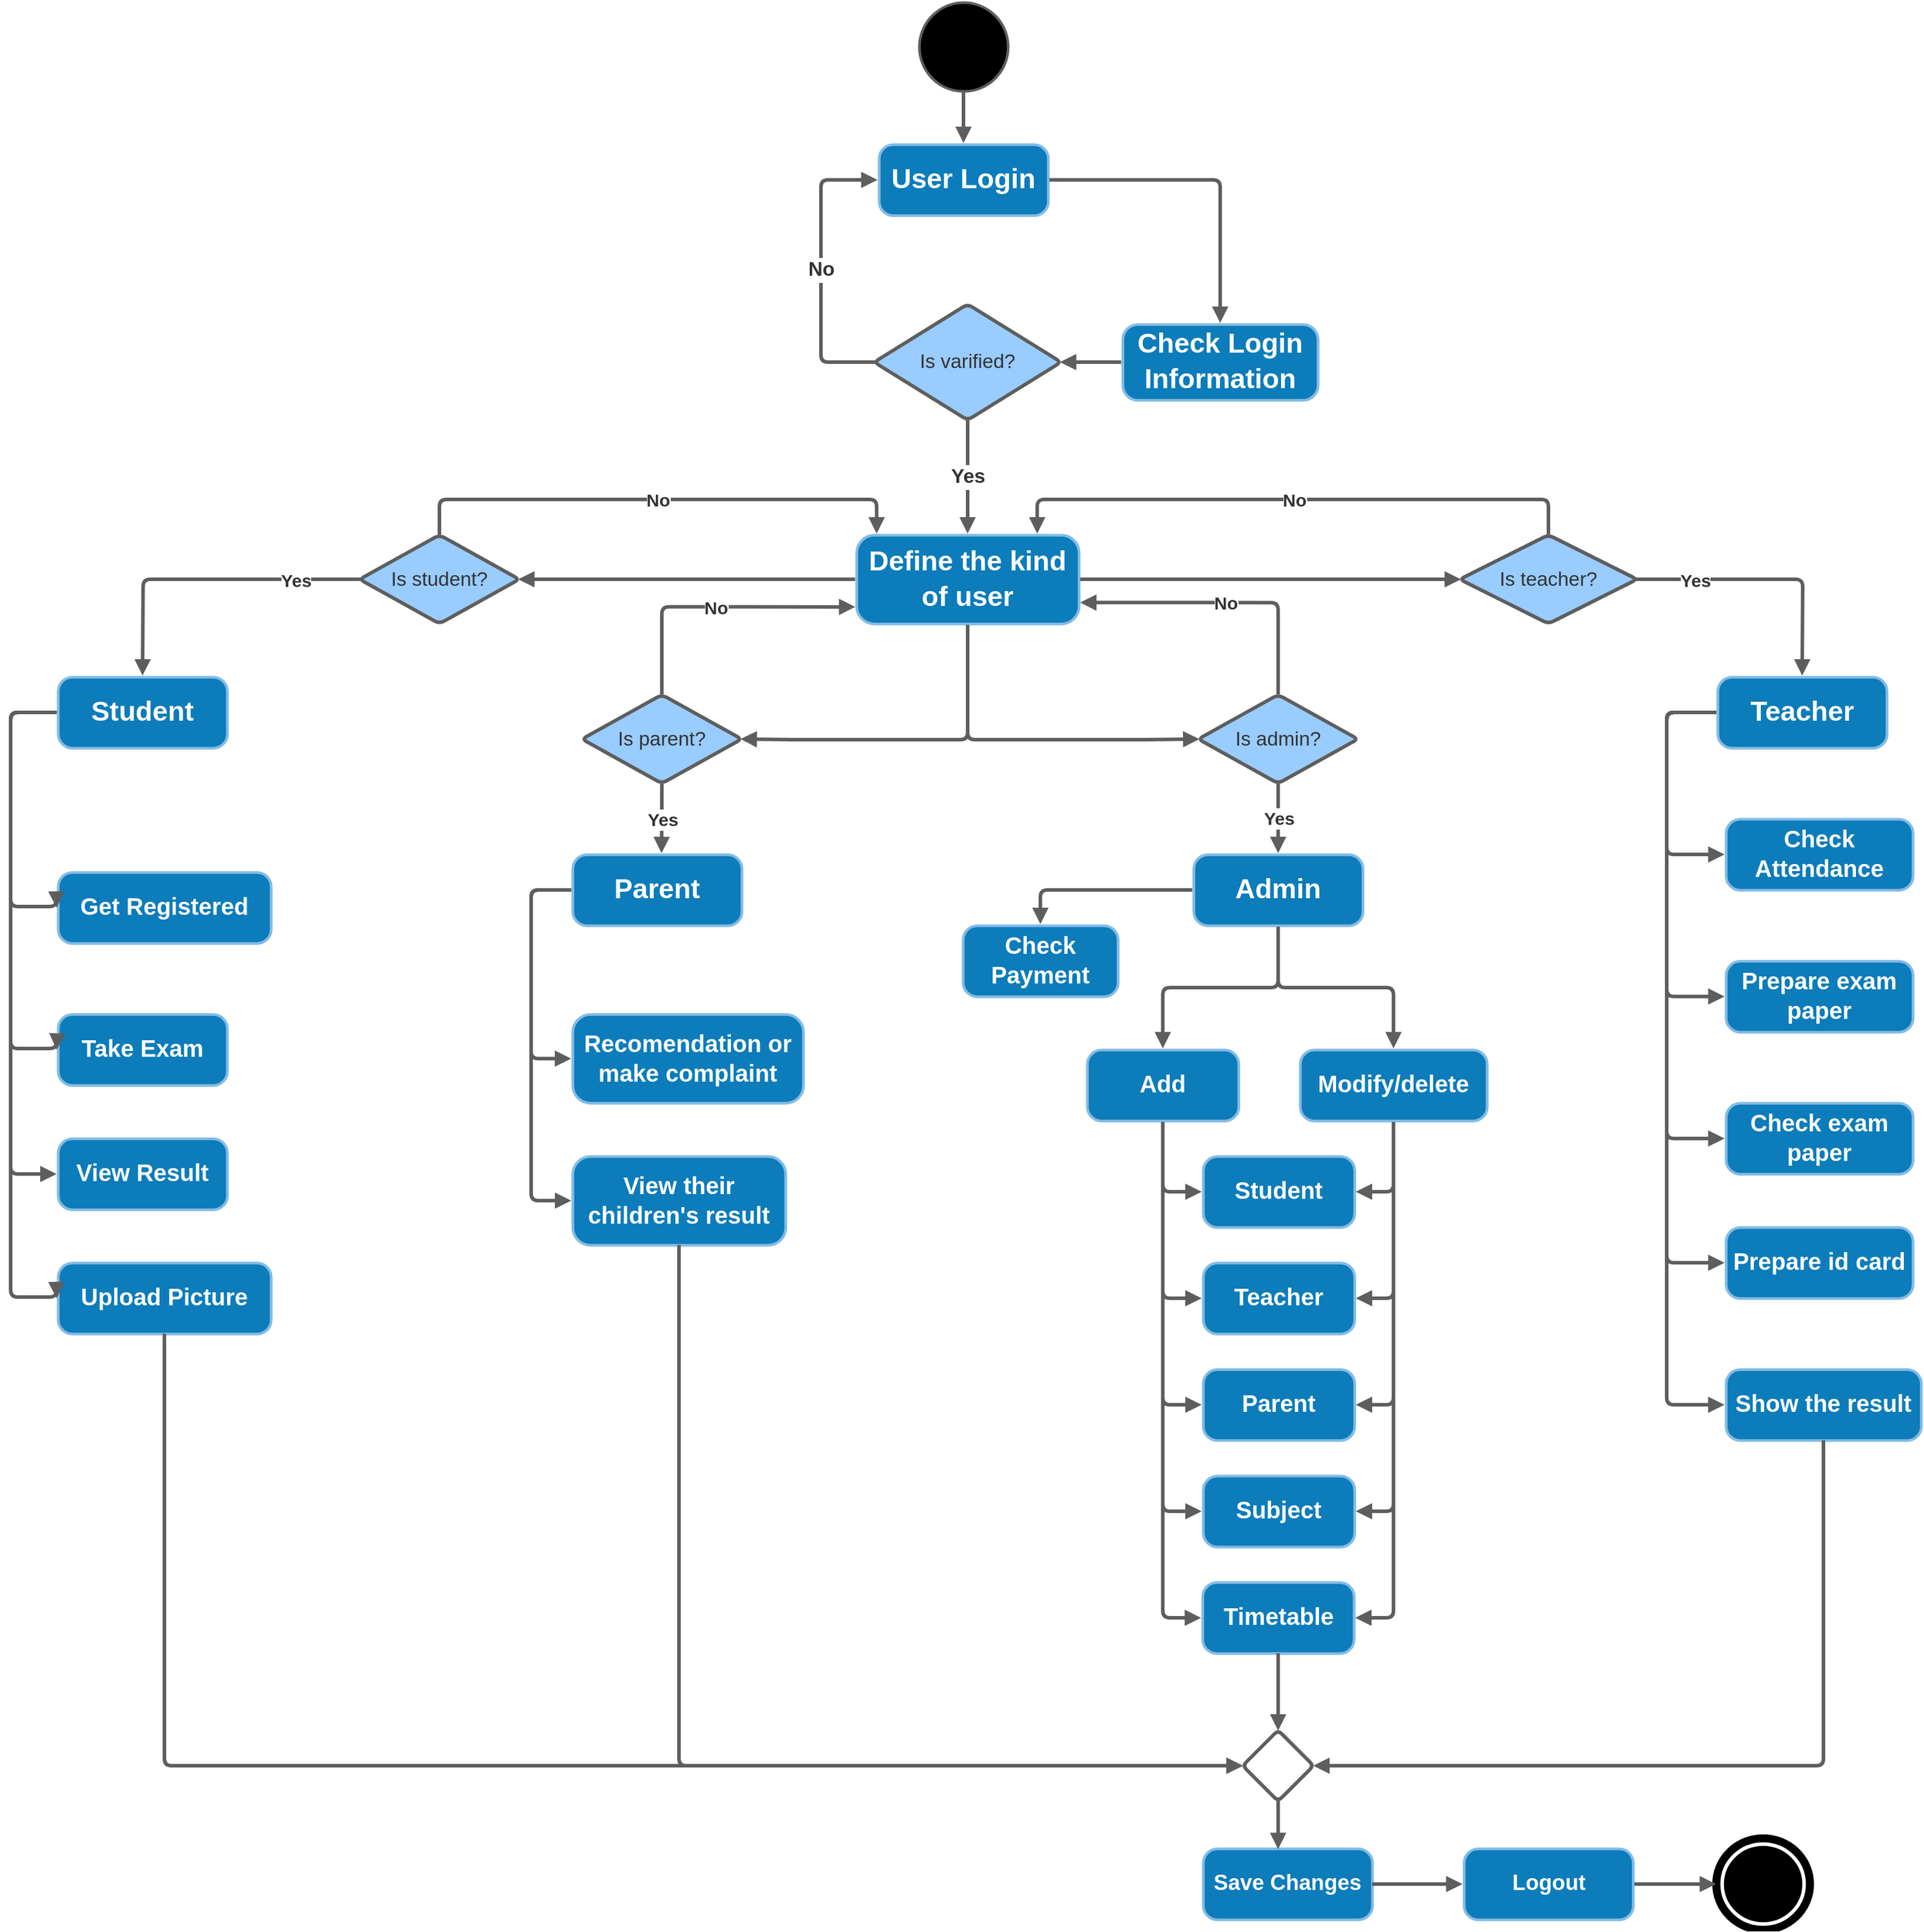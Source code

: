 <mxfile version="14.8.5" type="github"><diagram id="P2FP3Q4ZBB0sY9MRQhQH" name="Page-1"><mxGraphModel dx="2130" dy="868" grid="1" gridSize="10" guides="1" tooltips="1" connect="1" arrows="1" fold="1" page="1" pageScale="1" pageWidth="1100" pageHeight="1700" math="0" shadow="0"><root><mxCell id="0"/><mxCell id="1" parent="0"/><UserObject label="" lucidchartObjectId="mKZTPVbuSWSE" id="ej13n4_L6xbSpI3ej3tp-1"><mxCell style="html=1;overflow=block;blockSpacing=1;whiteSpace=wrap;ellipse;fillColor=#000000;whiteSpace=wrap;fontSize=13;spacing=0;strokeColor=#5e5e5e;strokeOpacity=100;rounded=1;absoluteArcSize=1;arcSize=9;strokeWidth=2.3;" vertex="1" parent="1"><mxGeometry x="968" y="30" width="75" height="75" as="geometry"/></mxCell></UserObject><mxCell id="ej13n4_L6xbSpI3ej3tp-2" value="&lt;div style=&quot;display: flex; justify-content: center; text-align: center; align-items: baseline; font-size: 0; line-height: 1.25;margin-top: -2px;&quot;&gt;&lt;span&gt;&lt;span style=&quot;font-size:23.3px;color:#ffffff;font-weight: bold;&quot;&gt;User Login&lt;/span&gt;&lt;/span&gt;&lt;/div&gt;" style="rounded=1;arcSize=20;whiteSpace=wrap;overflow=block;blockSpacing=1;html=1;fontSize=13;spacing=0;strokeColor=#83bbe5;strokeOpacity=100;fillOpacity=100;fillColor=#0c7cba;strokeWidth=2.3;" vertex="1" parent="1"><mxGeometry x="934" y="150" width="143" height="60" as="geometry"/></mxCell><mxCell id="ej13n4_L6xbSpI3ej3tp-3" value="&lt;div style=&quot;display: flex; justify-content: center; text-align: center; align-items: baseline; font-size: 0; line-height: 1.25;margin-top: -2px;&quot;&gt;&lt;span&gt;&lt;span style=&quot;font-size:23.3px;color:#ffffff;font-weight: bold;&quot;&gt;Check Login Information&lt;/span&gt;&lt;/span&gt;&lt;/div&gt;" style="rounded=1;arcSize=20;whiteSpace=wrap;overflow=block;blockSpacing=1;html=1;fontSize=13;spacing=0;strokeColor=#83bbe5;strokeOpacity=100;fillOpacity=100;fillColor=#0c7cba;strokeWidth=2.3;" vertex="1" parent="1"><mxGeometry x="1140" y="302" width="165" height="64" as="geometry"/></mxCell><UserObject label="Is varified?" lucidchartObjectId="FPZTHb2E9MrF" id="ej13n4_L6xbSpI3ej3tp-4"><mxCell style="html=1;overflow=block;blockSpacing=1;whiteSpace=wrap;rhombus;whiteSpace=wrap;fontSize=16.7;fontColor=#333333;spacing=3.8;strokeColor=#5e5e5e;strokeOpacity=100;rounded=1;absoluteArcSize=1;arcSize=9;strokeWidth=3;fillColor=#99CCFF;" vertex="1" parent="1"><mxGeometry x="930" y="285" width="158" height="98" as="geometry"/></mxCell></UserObject><mxCell id="ej13n4_L6xbSpI3ej3tp-5" value="&lt;div style=&quot;display: flex; justify-content: center; text-align: center; align-items: baseline; font-size: 0; line-height: 1.25;margin-top: -2px;&quot;&gt;&lt;span&gt;&lt;span style=&quot;font-size:23.3px;color:#ffffff;font-weight: bold;&quot;&gt;Define the kind of user&lt;/span&gt;&lt;/span&gt;&lt;/div&gt;" style="rounded=1;arcSize=20;whiteSpace=wrap;overflow=block;blockSpacing=1;html=1;fontSize=13;spacing=0;strokeColor=#83bbe5;strokeOpacity=100;fillOpacity=100;fillColor=#0c7cba;strokeWidth=2.3;" vertex="1" parent="1"><mxGeometry x="915" y="480" width="188" height="75" as="geometry"/></mxCell><UserObject label="" lucidchartObjectId="EXZTD4umq8s9" id="ej13n4_L6xbSpI3ej3tp-10"><mxCell style="html=1;jettySize=18;whiteSpace=wrap;fontSize=16.7;fontColor=#333333;fontStyle=1;strokeColor=#5E5E5E;strokeWidth=3;rounded=1;arcSize=12;edgeStyle=orthogonalEdgeStyle;startArrow=none;;endArrow=block;endFill=1;;exitX=0.5;exitY=1.001;exitPerimeter=0;entryX=0.5;entryY=-0.015;entryPerimeter=0;" edge="1" parent="1" source="ej13n4_L6xbSpI3ej3tp-4" target="ej13n4_L6xbSpI3ej3tp-5"><mxGeometry width="100" height="100" relative="1" as="geometry"><Array as="points"/></mxGeometry></mxCell></UserObject><mxCell id="ej13n4_L6xbSpI3ej3tp-11" value="Yes" style="text;html=1;resizable=0;labelBackgroundColor=#ffffff;align=center;verticalAlign=middle;fontStyle=1;fontColor=#333333;;fontSize=16.7;" vertex="1" parent="ej13n4_L6xbSpI3ej3tp-10"><mxGeometry relative="1" as="geometry"/></mxCell><UserObject label="" lucidchartObjectId="QXZT8dEiqnvr" id="ej13n4_L6xbSpI3ej3tp-12"><mxCell style="html=1;jettySize=18;whiteSpace=wrap;fontSize=16.7;fontColor=#333333;fontStyle=1;strokeColor=#5E5E5E;strokeWidth=3;rounded=1;arcSize=12;edgeStyle=orthogonalEdgeStyle;startArrow=none;;endArrow=block;endFill=1;;exitX=0.006;exitY=0.5;exitPerimeter=0;entryX=-0.008;entryY=0.5;entryPerimeter=0;" edge="1" parent="1" source="ej13n4_L6xbSpI3ej3tp-4" target="ej13n4_L6xbSpI3ej3tp-2"><mxGeometry width="100" height="100" relative="1" as="geometry"><Array as="points"><mxPoint x="885" y="334"/><mxPoint x="885" y="180"/></Array></mxGeometry></mxCell></UserObject><mxCell id="ej13n4_L6xbSpI3ej3tp-13" value="No" style="text;html=1;resizable=0;labelBackgroundColor=#ffffff;align=center;verticalAlign=middle;fontStyle=1;fontColor=#333333;;fontSize=16.7;" vertex="1" parent="ej13n4_L6xbSpI3ej3tp-12"><mxGeometry relative="1" as="geometry"/></mxCell><UserObject label="" lucidchartObjectId="jYZTCpO87d7e" id="ej13n4_L6xbSpI3ej3tp-14"><mxCell style="html=1;jettySize=18;whiteSpace=wrap;fontSize=13;strokeColor=#5E5E5E;strokeWidth=3;rounded=1;arcSize=12;edgeStyle=orthogonalEdgeStyle;startArrow=none;;endArrow=block;endFill=1;;exitX=0.5;exitY=1.015;exitPerimeter=0;entryX=0.5;entryY=-0.019;entryPerimeter=0;" edge="1" parent="1" source="ej13n4_L6xbSpI3ej3tp-1" target="ej13n4_L6xbSpI3ej3tp-2"><mxGeometry width="100" height="100" relative="1" as="geometry"><Array as="points"/></mxGeometry></mxCell></UserObject><UserObject label="" lucidchartObjectId="XYZT1U4ju_AN" id="ej13n4_L6xbSpI3ej3tp-15"><mxCell style="html=1;jettySize=18;whiteSpace=wrap;fontSize=13;strokeColor=#5E5E5E;strokeWidth=3;rounded=1;arcSize=12;edgeStyle=orthogonalEdgeStyle;startArrow=none;;endArrow=block;endFill=1;;exitX=1.008;exitY=0.5;exitPerimeter=0;entryX=0.5;entryY=-0.018;entryPerimeter=0;" edge="1" parent="1" source="ej13n4_L6xbSpI3ej3tp-2" target="ej13n4_L6xbSpI3ej3tp-3"><mxGeometry width="100" height="100" relative="1" as="geometry"><Array as="points"/></mxGeometry></mxCell></UserObject><UserObject label="" lucidchartObjectId="1YZTHWVLh5fj" id="ej13n4_L6xbSpI3ej3tp-16"><mxCell style="html=1;jettySize=18;whiteSpace=wrap;fontSize=13;strokeColor=#5E5E5E;strokeWidth=3;rounded=1;arcSize=12;edgeStyle=orthogonalEdgeStyle;startArrow=none;;endArrow=block;endFill=1;;exitX=-0.007;exitY=0.5;exitPerimeter=0;entryX=0.994;entryY=0.5;entryPerimeter=0;" edge="1" parent="1" source="ej13n4_L6xbSpI3ej3tp-3" target="ej13n4_L6xbSpI3ej3tp-4"><mxGeometry width="100" height="100" relative="1" as="geometry"><Array as="points"/></mxGeometry></mxCell></UserObject><UserObject label="" lucidchartObjectId="E0ZTA2SkuI.0" id="ej13n4_L6xbSpI3ej3tp-17"><mxCell style="html=1;jettySize=18;whiteSpace=wrap;fontSize=13;strokeColor=#5E5E5E;strokeWidth=3;rounded=1;arcSize=12;edgeStyle=orthogonalEdgeStyle;startArrow=none;;endArrow=block;endFill=1;;exitX=0.007;exitY=0.5;exitPerimeter=0;entryX=0.5;entryY=-0.019;entryPerimeter=0;" edge="1" parent="1" source="ej13n4_L6xbSpI3ej3tp-23"><mxGeometry width="100" height="100" relative="1" as="geometry"><Array as="points"/><mxPoint x="311.5" y="598.86" as="targetPoint"/></mxGeometry></mxCell></UserObject><mxCell id="ej13n4_L6xbSpI3ej3tp-18" value="Yes" style="text;html=1;resizable=0;labelBackgroundColor=#ffffff;align=center;verticalAlign=middle;fontStyle=1;fontColor=#333333;;fontSize=15;" vertex="1" parent="ej13n4_L6xbSpI3ej3tp-17"><mxGeometry x="-0.581" relative="1" as="geometry"/></mxCell><UserObject label="" lucidchartObjectId="I0ZT_Jv7Hgtd" id="ej13n4_L6xbSpI3ej3tp-19"><mxCell style="html=1;jettySize=18;whiteSpace=wrap;fontSize=13;strokeColor=#5E5E5E;strokeWidth=3;rounded=1;arcSize=12;edgeStyle=orthogonalEdgeStyle;startArrow=none;;endArrow=block;endFill=1;;exitX=0.5;exitY=1.015;exitPerimeter=0;entryX=0.993;entryY=0.5;entryPerimeter=0;" edge="1" parent="1" source="ej13n4_L6xbSpI3ej3tp-5" target="ej13n4_L6xbSpI3ej3tp-31"><mxGeometry width="100" height="100" relative="1" as="geometry"><Array as="points"><mxPoint x="1009" y="653"/><mxPoint x="867" y="653"/></Array></mxGeometry></mxCell></UserObject><UserObject label="" lucidchartObjectId="N0ZTI3_QREyq" id="ej13n4_L6xbSpI3ej3tp-20"><mxCell style="html=1;jettySize=18;whiteSpace=wrap;fontSize=13;strokeColor=#5E5E5E;strokeWidth=3;rounded=1;arcSize=12;edgeStyle=orthogonalEdgeStyle;startArrow=none;;endArrow=block;endFill=1;;exitX=0.5;exitY=1.015;exitPerimeter=0;entryX=0.007;entryY=0.5;entryPerimeter=0;" edge="1" parent="1" source="ej13n4_L6xbSpI3ej3tp-5" target="ej13n4_L6xbSpI3ej3tp-36"><mxGeometry width="100" height="100" relative="1" as="geometry"><Array as="points"><mxPoint x="1009" y="653"/><mxPoint x="1154" y="653"/></Array></mxGeometry></mxCell></UserObject><UserObject label="" lucidchartObjectId="S0ZTv4ejs2IP" id="ej13n4_L6xbSpI3ej3tp-21"><mxCell style="html=1;jettySize=18;whiteSpace=wrap;fontSize=13;strokeColor=#5E5E5E;strokeWidth=3;rounded=1;arcSize=12;edgeStyle=orthogonalEdgeStyle;startArrow=none;;endArrow=block;endFill=1;;exitX=0.993;exitY=0.5;exitPerimeter=0;entryX=0.5;entryY=-0.019;entryPerimeter=0;" edge="1" parent="1" source="ej13n4_L6xbSpI3ej3tp-27"><mxGeometry width="100" height="100" relative="1" as="geometry"><Array as="points"/><mxPoint x="1714.5" y="598.86" as="targetPoint"/></mxGeometry></mxCell></UserObject><mxCell id="ej13n4_L6xbSpI3ej3tp-22" value="Yes" style="text;html=1;resizable=0;labelBackgroundColor=#ffffff;align=center;verticalAlign=middle;fontStyle=1;fontColor=#333333;;fontSize=15;" vertex="1" parent="ej13n4_L6xbSpI3ej3tp-21"><mxGeometry x="-0.55" relative="1" as="geometry"/></mxCell><UserObject label="Is student?" lucidchartObjectId="w2ZTYgbpDgLp" id="ej13n4_L6xbSpI3ej3tp-23"><mxCell style="html=1;overflow=block;blockSpacing=1;whiteSpace=wrap;rhombus;whiteSpace=wrap;fontSize=16.7;fontColor=#333333;spacing=3.8;strokeColor=#5e5e5e;strokeOpacity=100;rounded=1;absoluteArcSize=1;arcSize=9;strokeWidth=3;fillColor=#99CCFF;" vertex="1" parent="1"><mxGeometry x="495" y="480" width="135" height="75" as="geometry"/></mxCell></UserObject><UserObject label="" lucidchartObjectId="I2ZThlc~oNQD" id="ej13n4_L6xbSpI3ej3tp-24"><mxCell style="html=1;jettySize=18;whiteSpace=wrap;fontSize=13;strokeColor=#5E5E5E;strokeWidth=3;rounded=1;arcSize=12;edgeStyle=orthogonalEdgeStyle;startArrow=none;;endArrow=block;endFill=1;;exitX=-0.006;exitY=0.5;exitPerimeter=0;entryX=0.993;entryY=0.5;entryPerimeter=0;" edge="1" parent="1" source="ej13n4_L6xbSpI3ej3tp-5" target="ej13n4_L6xbSpI3ej3tp-23"><mxGeometry width="100" height="100" relative="1" as="geometry"><Array as="points"/></mxGeometry></mxCell></UserObject><UserObject label="" lucidchartObjectId="52ZTkgmyYux-" id="ej13n4_L6xbSpI3ej3tp-25"><mxCell style="html=1;jettySize=18;whiteSpace=wrap;fontSize=15;fontColor=#333333;fontStyle=1;strokeColor=#5E5E5E;strokeWidth=3;rounded=1;arcSize=12;edgeStyle=orthogonalEdgeStyle;startArrow=none;;endArrow=block;endFill=1;;exitX=0.5;exitY=-0.003;exitPerimeter=0;entryX=0.091;entryY=-0.015;entryPerimeter=0;" edge="1" parent="1" source="ej13n4_L6xbSpI3ej3tp-23" target="ej13n4_L6xbSpI3ej3tp-5"><mxGeometry width="100" height="100" relative="1" as="geometry"><Array as="points"><mxPoint x="563" y="450"/><mxPoint x="932" y="450"/></Array></mxGeometry></mxCell></UserObject><mxCell id="ej13n4_L6xbSpI3ej3tp-26" value="No" style="text;html=1;resizable=0;labelBackgroundColor=#ffffff;align=center;verticalAlign=middle;fontStyle=1;fontColor=#333333;;fontSize=15;" vertex="1" parent="ej13n4_L6xbSpI3ej3tp-25"><mxGeometry relative="1" as="geometry"/></mxCell><UserObject label="Is teacher?" lucidchartObjectId="m3ZT5uGekspT" id="ej13n4_L6xbSpI3ej3tp-27"><mxCell style="html=1;overflow=block;blockSpacing=1;whiteSpace=wrap;rhombus;whiteSpace=wrap;fontSize=16.7;fontColor=#333333;spacing=3.8;strokeColor=#5e5e5e;strokeOpacity=100;rounded=1;absoluteArcSize=1;arcSize=9;strokeWidth=3;fillColor=#99CCFF;" vertex="1" parent="1"><mxGeometry x="1425" y="480" width="150" height="75" as="geometry"/></mxCell></UserObject><UserObject label="" lucidchartObjectId="C3ZTDESWu-eA" id="ej13n4_L6xbSpI3ej3tp-28"><mxCell style="html=1;jettySize=18;whiteSpace=wrap;fontSize=13;strokeColor=#5E5E5E;strokeWidth=3;rounded=1;arcSize=12;edgeStyle=orthogonalEdgeStyle;startArrow=none;;endArrow=block;endFill=1;;exitX=1.006;exitY=0.5;exitPerimeter=0;entryX=0.007;entryY=0.5;entryPerimeter=0;" edge="1" parent="1" source="ej13n4_L6xbSpI3ej3tp-5" target="ej13n4_L6xbSpI3ej3tp-27"><mxGeometry width="100" height="100" relative="1" as="geometry"><Array as="points"/></mxGeometry></mxCell></UserObject><UserObject label="" lucidchartObjectId="33ZTnrBHTLbJ" id="ej13n4_L6xbSpI3ej3tp-29"><mxCell style="html=1;jettySize=18;whiteSpace=wrap;fontSize=15;fontColor=#333333;fontStyle=1;strokeColor=#5E5E5E;strokeWidth=3;rounded=1;arcSize=12;edgeStyle=orthogonalEdgeStyle;startArrow=none;;endArrow=block;endFill=1;;exitX=0.5;exitY=-0.003;exitPerimeter=0;entryX=0.813;entryY=-0.015;entryPerimeter=0;" edge="1" parent="1" source="ej13n4_L6xbSpI3ej3tp-27" target="ej13n4_L6xbSpI3ej3tp-5"><mxGeometry width="100" height="100" relative="1" as="geometry"><Array as="points"><mxPoint x="1500" y="450"/><mxPoint x="1068" y="450"/></Array></mxGeometry></mxCell></UserObject><mxCell id="ej13n4_L6xbSpI3ej3tp-30" value="No" style="text;html=1;resizable=0;labelBackgroundColor=#ffffff;align=center;verticalAlign=middle;fontStyle=1;fontColor=#333333;;fontSize=15;" vertex="1" parent="ej13n4_L6xbSpI3ej3tp-29"><mxGeometry relative="1" as="geometry"/></mxCell><UserObject label="Is parent?" lucidchartObjectId="O4ZT6Zl8rmnH" id="ej13n4_L6xbSpI3ej3tp-31"><mxCell style="html=1;overflow=block;blockSpacing=1;whiteSpace=wrap;rhombus;whiteSpace=wrap;fontSize=16.7;fontColor=#333333;spacing=3.8;strokeColor=#5e5e5e;strokeOpacity=100;rounded=1;absoluteArcSize=1;arcSize=9;strokeWidth=3;fillColor=#99CCFF;" vertex="1" parent="1"><mxGeometry x="683" y="615" width="135" height="75" as="geometry"/></mxCell></UserObject><UserObject label="" lucidchartObjectId="Y5ZTRzW9UKo_" id="ej13n4_L6xbSpI3ej3tp-32"><mxCell style="html=1;jettySize=18;whiteSpace=wrap;fontSize=15;fontColor=#333333;fontStyle=1;strokeColor=#5E5E5E;strokeWidth=3;rounded=1;arcSize=12;edgeStyle=orthogonalEdgeStyle;startArrow=none;;endArrow=block;endFill=1;;exitX=0.5;exitY=1.003;exitPerimeter=0;entryX=0.526;entryY=-0.019;entryPerimeter=0;" edge="1" parent="1" source="ej13n4_L6xbSpI3ej3tp-31"><mxGeometry width="100" height="100" relative="1" as="geometry"><Array as="points"/><mxPoint x="750.218" y="748.86" as="targetPoint"/></mxGeometry></mxCell></UserObject><mxCell id="ej13n4_L6xbSpI3ej3tp-33" value="Yes" style="text;html=1;resizable=0;labelBackgroundColor=#ffffff;align=center;verticalAlign=middle;fontStyle=1;fontColor=#333333;;fontSize=15;" vertex="1" parent="ej13n4_L6xbSpI3ej3tp-32"><mxGeometry relative="1" as="geometry"/></mxCell><UserObject label="" lucidchartObjectId="-5ZTkd8QFTZs" id="ej13n4_L6xbSpI3ej3tp-34"><mxCell style="html=1;jettySize=18;whiteSpace=wrap;fontSize=15;fontColor=#333333;fontStyle=1;strokeColor=#5E5E5E;strokeWidth=3;rounded=1;arcSize=12;edgeStyle=orthogonalEdgeStyle;startArrow=none;;endArrow=block;endFill=1;;exitX=0.5;exitY=-0.003;exitPerimeter=0;entryX=-0.005;entryY=0.811;entryPerimeter=0;" edge="1" parent="1" source="ej13n4_L6xbSpI3ej3tp-31" target="ej13n4_L6xbSpI3ej3tp-5"><mxGeometry width="100" height="100" relative="1" as="geometry"><Array as="points"/></mxGeometry></mxCell></UserObject><mxCell id="ej13n4_L6xbSpI3ej3tp-35" value="No" style="text;html=1;resizable=0;labelBackgroundColor=#ffffff;align=center;verticalAlign=middle;fontStyle=1;fontColor=#333333;;fontSize=15;" vertex="1" parent="ej13n4_L6xbSpI3ej3tp-34"><mxGeometry relative="1" as="geometry"/></mxCell><UserObject label="Is admin?" lucidchartObjectId="p6ZTCQo4MBQS" id="ej13n4_L6xbSpI3ej3tp-36"><mxCell style="html=1;overflow=block;blockSpacing=1;whiteSpace=wrap;rhombus;whiteSpace=wrap;fontSize=16.7;fontColor=#333333;spacing=3.8;strokeColor=#5e5e5e;strokeOpacity=100;rounded=1;absoluteArcSize=1;arcSize=9;strokeWidth=3;fillColor=#99CCFF;" vertex="1" parent="1"><mxGeometry x="1204" y="615" width="135" height="75" as="geometry"/></mxCell></UserObject><UserObject label="" lucidchartObjectId="R6ZTZKBUR4TY" id="ej13n4_L6xbSpI3ej3tp-37"><mxCell style="html=1;jettySize=18;whiteSpace=wrap;fontSize=15;fontColor=#333333;fontStyle=1;strokeColor=#5E5E5E;strokeWidth=3;rounded=1;arcSize=12;edgeStyle=orthogonalEdgeStyle;startArrow=none;;endArrow=block;endFill=1;;exitX=0.5;exitY=1.003;exitPerimeter=0;entryX=0.5;entryY=-0.019;entryPerimeter=0;" edge="1" parent="1" source="ej13n4_L6xbSpI3ej3tp-36"><mxGeometry width="100" height="100" relative="1" as="geometry"><Array as="points"/><mxPoint x="1271.5" y="748.86" as="targetPoint"/></mxGeometry></mxCell></UserObject><mxCell id="ej13n4_L6xbSpI3ej3tp-38" value="Yes" style="text;html=1;resizable=0;labelBackgroundColor=#ffffff;align=center;verticalAlign=middle;fontStyle=1;fontColor=#333333;;fontSize=15;" vertex="1" parent="ej13n4_L6xbSpI3ej3tp-37"><mxGeometry relative="1" as="geometry"/></mxCell><UserObject label="" lucidchartObjectId="66ZTbzwt_zKy" id="ej13n4_L6xbSpI3ej3tp-39"><mxCell style="html=1;jettySize=18;whiteSpace=wrap;fontSize=15;fontColor=#333333;fontStyle=1;strokeColor=#5E5E5E;strokeWidth=3;rounded=1;arcSize=12;edgeStyle=orthogonalEdgeStyle;startArrow=none;;endArrow=block;endFill=1;;exitX=0.5;exitY=-0.003;exitPerimeter=0;entryX=1.006;entryY=0.762;entryPerimeter=0;" edge="1" parent="1" source="ej13n4_L6xbSpI3ej3tp-36" target="ej13n4_L6xbSpI3ej3tp-5"><mxGeometry width="100" height="100" relative="1" as="geometry"><Array as="points"><mxPoint x="1272" y="537"/></Array></mxGeometry></mxCell></UserObject><mxCell id="ej13n4_L6xbSpI3ej3tp-40" value="No" style="text;html=1;resizable=0;labelBackgroundColor=#ffffff;align=center;verticalAlign=middle;fontStyle=1;fontColor=#333333;;fontSize=15;" vertex="1" parent="ej13n4_L6xbSpI3ej3tp-39"><mxGeometry relative="1" as="geometry"/></mxCell><mxCell id="ej13n4_L6xbSpI3ej3tp-62" value="&lt;div style=&quot;display: flex; justify-content: center; text-align: center; align-items: baseline; font-size: 0; line-height: 1.25;margin-top: -2px;&quot;&gt;&lt;span&gt;&lt;span style=&quot;font-size:18.3px;color:#ffffff;font-weight: bold;&quot;&gt;Save Changes&lt;/span&gt;&lt;/span&gt;&lt;/div&gt;" style="rounded=1;arcSize=20;whiteSpace=wrap;overflow=block;blockSpacing=1;html=1;fontSize=13;spacing=0;strokeColor=#83bbe5;strokeOpacity=100;fillOpacity=100;fillColor=#0c7cba;strokeWidth=2.3;" vertex="1" parent="1"><mxGeometry x="1208" y="1590" width="143" height="60" as="geometry"/></mxCell><mxCell id="ej13n4_L6xbSpI3ej3tp-68" value="&lt;div style=&quot;display: flex; justify-content: center; text-align: center; align-items: baseline; font-size: 0; line-height: 1.25;margin-top: -2px;&quot;&gt;&lt;span&gt;&lt;span style=&quot;font-size:23.3px;color:#ffffff;font-weight: bold;&quot;&gt;Teacher&lt;/span&gt;&lt;/span&gt;&lt;/div&gt;" style="rounded=1;arcSize=20;whiteSpace=wrap;overflow=block;blockSpacing=1;html=1;fontSize=13;spacing=0;strokeColor=#83bbe5;strokeOpacity=100;fillOpacity=100;fillColor=#0c7cba;strokeWidth=2.3;" vertex="1" parent="1"><mxGeometry x="1643" y="600" width="143" height="60" as="geometry"/></mxCell><mxCell id="ej13n4_L6xbSpI3ej3tp-69" value="&lt;div style=&quot;display: flex; justify-content: center; text-align: center; align-items: baseline; font-size: 0; line-height: 1.25;margin-top: -2px;&quot;&gt;&lt;span&gt;&lt;span style=&quot;font-size:20px;color:#ffffff;font-weight: bold;&quot;&gt;Check Attendance&lt;/span&gt;&lt;/span&gt;&lt;/div&gt;" style="rounded=1;arcSize=20;whiteSpace=wrap;overflow=block;blockSpacing=1;html=1;fontSize=13;spacing=0;strokeColor=#83bbe5;strokeOpacity=100;fillOpacity=100;fillColor=#0c7cba;strokeWidth=2.3;" vertex="1" parent="1"><mxGeometry x="1650" y="720" width="158" height="60" as="geometry"/></mxCell><mxCell id="ej13n4_L6xbSpI3ej3tp-70" value="&lt;div style=&quot;display: flex; justify-content: center; text-align: center; align-items: baseline; font-size: 0; line-height: 1.25;margin-top: -2px;&quot;&gt;&lt;span&gt;&lt;span style=&quot;font-size:20px;color:#ffffff;font-weight: bold;&quot;&gt;Prepare exam paper&lt;/span&gt;&lt;/span&gt;&lt;/div&gt;" style="rounded=1;arcSize=20;whiteSpace=wrap;overflow=block;blockSpacing=1;html=1;fontSize=13;spacing=0;strokeColor=#83bbe5;strokeOpacity=100;fillOpacity=100;fillColor=#0c7cba;strokeWidth=2.3;" vertex="1" parent="1"><mxGeometry x="1650" y="840" width="158" height="60" as="geometry"/></mxCell><mxCell id="ej13n4_L6xbSpI3ej3tp-71" value="&lt;div style=&quot;display: flex; justify-content: center; text-align: center; align-items: baseline; font-size: 0; line-height: 1.25;margin-top: -2px;&quot;&gt;&lt;span&gt;&lt;span style=&quot;font-size:20px;color:#ffffff;font-weight: bold;&quot;&gt;Check exam paper&lt;/span&gt;&lt;/span&gt;&lt;/div&gt;" style="rounded=1;arcSize=20;whiteSpace=wrap;overflow=block;blockSpacing=1;html=1;fontSize=13;spacing=0;strokeColor=#83bbe5;strokeOpacity=100;fillOpacity=100;fillColor=#0c7cba;strokeWidth=2.3;" vertex="1" parent="1"><mxGeometry x="1650" y="960" width="158" height="60" as="geometry"/></mxCell><mxCell id="ej13n4_L6xbSpI3ej3tp-72" value="&lt;div style=&quot;display: flex; justify-content: center; text-align: center; align-items: baseline; font-size: 0; line-height: 1.25;margin-top: -2px;&quot;&gt;&lt;span&gt;&lt;span style=&quot;font-size:20px;color:#ffffff;font-weight: bold;&quot;&gt;Prepare id card&lt;/span&gt;&lt;/span&gt;&lt;/div&gt;" style="rounded=1;arcSize=20;whiteSpace=wrap;overflow=block;blockSpacing=1;html=1;fontSize=13;spacing=0;strokeColor=#83bbe5;strokeOpacity=100;fillOpacity=100;fillColor=#0c7cba;strokeWidth=2.3;" vertex="1" parent="1"><mxGeometry x="1650" y="1065" width="158" height="60" as="geometry"/></mxCell><mxCell id="ej13n4_L6xbSpI3ej3tp-73" value="&lt;div style=&quot;display: flex; justify-content: center; text-align: center; align-items: baseline; font-size: 0; line-height: 1.25;margin-top: -2px;&quot;&gt;&lt;span&gt;&lt;span style=&quot;font-size:20px;color:#ffffff;font-weight: bold;&quot;&gt;Show the result&lt;/span&gt;&lt;/span&gt;&lt;/div&gt;" style="rounded=1;arcSize=20;whiteSpace=wrap;overflow=block;blockSpacing=1;html=1;fontSize=13;spacing=0;strokeColor=#83bbe5;strokeOpacity=100;fillOpacity=100;fillColor=#0c7cba;strokeWidth=2.3;" vertex="1" parent="1"><mxGeometry x="1650" y="1185" width="165" height="60" as="geometry"/></mxCell><UserObject label="" lucidchartObjectId="2eAU4c5Q1ikL" id="ej13n4_L6xbSpI3ej3tp-74"><mxCell style="html=1;jettySize=18;whiteSpace=wrap;overflow=block;blockSpacing=1;fontSize=13;strokeColor=#5E5E5E;strokeWidth=3;rounded=1;arcSize=12;edgeStyle=orthogonalEdgeStyle;startArrow=none;;endArrow=block;endFill=1;;exitX=-0.008;exitY=0.5;exitPerimeter=0;entryX=-0.007;entryY=0.5;entryPerimeter=0;" edge="1" parent="1" source="ej13n4_L6xbSpI3ej3tp-68" target="ej13n4_L6xbSpI3ej3tp-69"><mxGeometry width="100" height="100" relative="1" as="geometry"><Array as="points"><mxPoint x="1600" y="630"/><mxPoint x="1600" y="750"/></Array></mxGeometry></mxCell></UserObject><UserObject label="" lucidchartObjectId="5eAUGojZxsqj" id="ej13n4_L6xbSpI3ej3tp-75"><mxCell style="html=1;jettySize=18;whiteSpace=wrap;overflow=block;blockSpacing=1;fontSize=13;strokeColor=#5E5E5E;strokeWidth=3;rounded=1;arcSize=12;edgeStyle=orthogonalEdgeStyle;startArrow=none;;endArrow=block;endFill=1;;exitX=-0.008;exitY=0.5;exitPerimeter=0;entryX=-0.007;entryY=0.5;entryPerimeter=0;" edge="1" parent="1" source="ej13n4_L6xbSpI3ej3tp-68" target="ej13n4_L6xbSpI3ej3tp-70"><mxGeometry width="100" height="100" relative="1" as="geometry"><Array as="points"><mxPoint x="1600" y="630"/><mxPoint x="1600" y="870"/></Array></mxGeometry></mxCell></UserObject><UserObject label="" lucidchartObjectId="-eAUX2gCgTOs" id="ej13n4_L6xbSpI3ej3tp-76"><mxCell style="html=1;jettySize=18;whiteSpace=wrap;overflow=block;blockSpacing=1;fontSize=13;strokeColor=#5E5E5E;strokeWidth=3;rounded=1;arcSize=12;edgeStyle=orthogonalEdgeStyle;startArrow=none;;endArrow=block;endFill=1;;exitX=-0.008;exitY=0.5;exitPerimeter=0;entryX=-0.007;entryY=0.5;entryPerimeter=0;" edge="1" parent="1" source="ej13n4_L6xbSpI3ej3tp-68" target="ej13n4_L6xbSpI3ej3tp-71"><mxGeometry width="100" height="100" relative="1" as="geometry"><Array as="points"><mxPoint x="1600" y="630"/><mxPoint x="1600" y="990"/></Array></mxGeometry></mxCell></UserObject><UserObject label="" lucidchartObjectId="CfAUXH9qsdw_" id="ej13n4_L6xbSpI3ej3tp-77"><mxCell style="html=1;jettySize=18;whiteSpace=wrap;overflow=block;blockSpacing=1;fontSize=13;strokeColor=#5E5E5E;strokeWidth=3;rounded=1;arcSize=12;edgeStyle=orthogonalEdgeStyle;startArrow=none;;endArrow=block;endFill=1;;exitX=-0.008;exitY=0.5;exitPerimeter=0;entryX=-0.007;entryY=0.5;entryPerimeter=0;" edge="1" parent="1" source="ej13n4_L6xbSpI3ej3tp-68" target="ej13n4_L6xbSpI3ej3tp-72"><mxGeometry width="100" height="100" relative="1" as="geometry"><Array as="points"><mxPoint x="1600" y="630"/><mxPoint x="1600" y="1095"/></Array></mxGeometry></mxCell></UserObject><UserObject label="" lucidchartObjectId="HfAUpsYTf32i" id="ej13n4_L6xbSpI3ej3tp-78"><mxCell style="html=1;jettySize=18;whiteSpace=wrap;overflow=block;blockSpacing=1;fontSize=13;strokeColor=#5E5E5E;strokeWidth=3;rounded=1;arcSize=12;edgeStyle=orthogonalEdgeStyle;startArrow=none;;endArrow=block;endFill=1;;exitX=-0.008;exitY=0.5;exitPerimeter=0;entryX=-0.007;entryY=0.5;entryPerimeter=0;" edge="1" parent="1" source="ej13n4_L6xbSpI3ej3tp-68" target="ej13n4_L6xbSpI3ej3tp-73"><mxGeometry width="100" height="100" relative="1" as="geometry"><Array as="points"><mxPoint x="1600" y="630"/><mxPoint x="1600" y="1215"/></Array></mxGeometry></mxCell></UserObject><mxCell id="ej13n4_L6xbSpI3ej3tp-79" value="&lt;div style=&quot;display: flex; justify-content: center; text-align: center; align-items: baseline; font-size: 0; line-height: 1.25;margin-top: -2px;&quot;&gt;&lt;span&gt;&lt;span style=&quot;font-size:23.3px;color:#ffffff;font-weight: bold;&quot;&gt;Admin&lt;/span&gt;&lt;/span&gt;&lt;/div&gt;" style="rounded=1;arcSize=20;whiteSpace=wrap;overflow=block;blockSpacing=1;html=1;fontSize=13;spacing=0;strokeColor=#83bbe5;strokeOpacity=100;fillOpacity=100;fillColor=#0c7cba;strokeWidth=2.3;" vertex="1" parent="1"><mxGeometry x="1200" y="750" width="143" height="60" as="geometry"/></mxCell><mxCell id="ej13n4_L6xbSpI3ej3tp-80" value="&lt;div style=&quot;display: flex; justify-content: center; text-align: center; align-items: baseline; font-size: 0; line-height: 1.25;margin-top: -2px;&quot;&gt;&lt;span&gt;&lt;span style=&quot;font-size:20px;color:#ffffff;font-weight: bold;&quot;&gt;Add&lt;/span&gt;&lt;/span&gt;&lt;/div&gt;" style="rounded=1;arcSize=20;whiteSpace=wrap;overflow=block;blockSpacing=1;html=1;fontSize=13;spacing=0;strokeColor=#83bbe5;strokeOpacity=100;fillOpacity=100;fillColor=#0c7cba;strokeWidth=2.3;" vertex="1" parent="1"><mxGeometry x="1110" y="915" width="128" height="60" as="geometry"/></mxCell><mxCell id="ej13n4_L6xbSpI3ej3tp-81" value="&lt;div style=&quot;display: flex; justify-content: center; text-align: center; align-items: baseline; font-size: 0; line-height: 1.25;margin-top: -2px;&quot;&gt;&lt;span&gt;&lt;span style=&quot;font-size:20px;color:#ffffff;font-weight: bold;&quot;&gt;Modify/delete&lt;/span&gt;&lt;/span&gt;&lt;/div&gt;" style="rounded=1;arcSize=20;whiteSpace=wrap;overflow=block;blockSpacing=1;html=1;fontSize=13;spacing=0;strokeColor=#83bbe5;strokeOpacity=100;fillOpacity=100;fillColor=#0c7cba;strokeWidth=2.3;" vertex="1" parent="1"><mxGeometry x="1290" y="915" width="158" height="60" as="geometry"/></mxCell><mxCell id="ej13n4_L6xbSpI3ej3tp-82" value="&lt;div style=&quot;display: flex; justify-content: center; text-align: center; align-items: baseline; font-size: 0; line-height: 1.25;margin-top: -2px;&quot;&gt;&lt;span&gt;&lt;span style=&quot;font-size:20px;color:#ffffff;font-weight: bold;&quot;&gt;Check Payment&lt;/span&gt;&lt;/span&gt;&lt;/div&gt;" style="rounded=1;arcSize=20;whiteSpace=wrap;overflow=block;blockSpacing=1;html=1;fontSize=13;spacing=0;strokeColor=#83bbe5;strokeOpacity=100;fillOpacity=100;fillColor=#0c7cba;strokeWidth=2.3;" vertex="1" parent="1"><mxGeometry x="1005" y="810" width="131" height="60" as="geometry"/></mxCell><UserObject label="" lucidchartObjectId="YD0TfJ~x~fss" id="ej13n4_L6xbSpI3ej3tp-83"><mxCell style="html=1;jettySize=18;whiteSpace=wrap;overflow=block;blockSpacing=1;fontSize=13;strokeColor=#5E5E5E;strokeWidth=3;rounded=1;arcSize=12;edgeStyle=orthogonalEdgeStyle;startArrow=none;;endArrow=block;endFill=1;;exitX=-0.008;exitY=0.5;exitPerimeter=0;entryX=0.5;entryY=-0.019;entryPerimeter=0;" edge="1" parent="1" source="ej13n4_L6xbSpI3ej3tp-79" target="ej13n4_L6xbSpI3ej3tp-82"><mxGeometry width="100" height="100" relative="1" as="geometry"><Array as="points"><mxPoint x="1071" y="780"/></Array></mxGeometry></mxCell></UserObject><mxCell id="ej13n4_L6xbSpI3ej3tp-84" value="&lt;div style=&quot;display: flex; justify-content: center; text-align: center; align-items: baseline; font-size: 0; line-height: 1.25;margin-top: -2px;&quot;&gt;&lt;span&gt;&lt;span style=&quot;font-size:20px;color:#ffffff;font-weight: bold;&quot;&gt;Student&lt;/span&gt;&lt;/span&gt;&lt;/div&gt;" style="rounded=1;arcSize=20;whiteSpace=wrap;overflow=block;blockSpacing=1;html=1;fontSize=13;spacing=0;strokeColor=#83bbe5;strokeOpacity=100;fillOpacity=100;fillColor=#0c7cba;strokeWidth=2.3;" vertex="1" parent="1"><mxGeometry x="1208" y="1005" width="128" height="60" as="geometry"/></mxCell><mxCell id="ej13n4_L6xbSpI3ej3tp-85" value="&lt;div style=&quot;display: flex; justify-content: center; text-align: center; align-items: baseline; font-size: 0; line-height: 1.25;margin-top: -2px;&quot;&gt;&lt;span&gt;&lt;span style=&quot;font-size:20px;color:#ffffff;font-weight: bold;&quot;&gt;Teacher&lt;/span&gt;&lt;/span&gt;&lt;/div&gt;" style="rounded=1;arcSize=20;whiteSpace=wrap;overflow=block;blockSpacing=1;html=1;fontSize=13;spacing=0;strokeColor=#83bbe5;strokeOpacity=100;fillOpacity=100;fillColor=#0c7cba;strokeWidth=2.3;" vertex="1" parent="1"><mxGeometry x="1208" y="1095" width="128" height="60" as="geometry"/></mxCell><mxCell id="ej13n4_L6xbSpI3ej3tp-86" value="&lt;div style=&quot;display: flex; justify-content: center; text-align: center; align-items: baseline; font-size: 0; line-height: 1.25;margin-top: -2px;&quot;&gt;&lt;span&gt;&lt;span style=&quot;font-size:20px;color:#ffffff;font-weight: bold;&quot;&gt;Parent&lt;/span&gt;&lt;/span&gt;&lt;/div&gt;" style="rounded=1;arcSize=20;whiteSpace=wrap;overflow=block;blockSpacing=1;html=1;fontSize=13;spacing=0;strokeColor=#83bbe5;strokeOpacity=100;fillOpacity=100;fillColor=#0c7cba;strokeWidth=2.3;" vertex="1" parent="1"><mxGeometry x="1208" y="1185" width="128" height="60" as="geometry"/></mxCell><mxCell id="ej13n4_L6xbSpI3ej3tp-87" value="&lt;div style=&quot;display: flex; justify-content: center; text-align: center; align-items: baseline; font-size: 0; line-height: 1.25;margin-top: -2px;&quot;&gt;&lt;span&gt;&lt;span style=&quot;font-size:20px;color:#ffffff;font-weight: bold;&quot;&gt;Timetable&lt;/span&gt;&lt;/span&gt;&lt;/div&gt;" style="rounded=1;arcSize=20;whiteSpace=wrap;overflow=block;blockSpacing=1;html=1;fontSize=13;spacing=0;strokeColor=#83bbe5;strokeOpacity=100;fillOpacity=100;fillColor=#0c7cba;strokeWidth=2.3;" vertex="1" parent="1"><mxGeometry x="1207.5" y="1365" width="128" height="60" as="geometry"/></mxCell><mxCell id="ej13n4_L6xbSpI3ej3tp-88" value="&lt;div style=&quot;display: flex; justify-content: center; text-align: center; align-items: baseline; font-size: 0; line-height: 1.25;margin-top: -2px;&quot;&gt;&lt;span&gt;&lt;span style=&quot;font-size:20px;color:#ffffff;font-weight: bold;&quot;&gt;Subject&lt;/span&gt;&lt;/span&gt;&lt;/div&gt;" style="rounded=1;arcSize=20;whiteSpace=wrap;overflow=block;blockSpacing=1;html=1;fontSize=13;spacing=0;strokeColor=#83bbe5;strokeOpacity=100;fillOpacity=100;fillColor=#0c7cba;strokeWidth=2.3;" vertex="1" parent="1"><mxGeometry x="1208" y="1275" width="128" height="60" as="geometry"/></mxCell><UserObject label="" lucidchartObjectId="fhAUOCSDQy-7" id="ej13n4_L6xbSpI3ej3tp-89"><mxCell style="html=1;jettySize=18;whiteSpace=wrap;overflow=block;blockSpacing=1;fontSize=13;strokeColor=#5E5E5E;strokeWidth=3;rounded=1;arcSize=12;edgeStyle=orthogonalEdgeStyle;startArrow=none;;endArrow=block;endFill=1;;exitX=0.5;exitY=1.019;exitPerimeter=0;entryX=0.5;entryY=-0.019;entryPerimeter=0;" edge="1" parent="1" source="ej13n4_L6xbSpI3ej3tp-79" target="ej13n4_L6xbSpI3ej3tp-80"><mxGeometry width="100" height="100" relative="1" as="geometry"><Array as="points"/></mxGeometry></mxCell></UserObject><UserObject label="" lucidchartObjectId="nhAUnPqomNQq" id="ej13n4_L6xbSpI3ej3tp-90"><mxCell style="html=1;jettySize=18;whiteSpace=wrap;overflow=block;blockSpacing=1;fontSize=13;strokeColor=#5E5E5E;strokeWidth=3;rounded=1;arcSize=12;edgeStyle=orthogonalEdgeStyle;startArrow=none;;endArrow=block;endFill=1;;exitX=0.5;exitY=1.019;exitPerimeter=0;entryX=0.5;entryY=-0.019;entryPerimeter=0;" edge="1" parent="1" source="ej13n4_L6xbSpI3ej3tp-79" target="ej13n4_L6xbSpI3ej3tp-81"><mxGeometry width="100" height="100" relative="1" as="geometry"><Array as="points"/></mxGeometry></mxCell></UserObject><UserObject label="" lucidchartObjectId="ChAU-~mhTKRe" id="ej13n4_L6xbSpI3ej3tp-91"><mxCell style="html=1;jettySize=18;whiteSpace=wrap;overflow=block;blockSpacing=1;fontSize=13;strokeColor=#5E5E5E;strokeWidth=3;rounded=1;arcSize=12;edgeStyle=orthogonalEdgeStyle;startArrow=none;;endArrow=block;endFill=1;;exitX=0.5;exitY=1.019;exitPerimeter=0;entryX=-0.009;entryY=0.5;entryPerimeter=0;" edge="1" parent="1" source="ej13n4_L6xbSpI3ej3tp-80" target="ej13n4_L6xbSpI3ej3tp-84"><mxGeometry width="100" height="100" relative="1" as="geometry"><Array as="points"><mxPoint x="1174" y="1035"/></Array></mxGeometry></mxCell></UserObject><UserObject label="" lucidchartObjectId="FhAUXG4-ARs1" id="ej13n4_L6xbSpI3ej3tp-92"><mxCell style="html=1;jettySize=18;whiteSpace=wrap;overflow=block;blockSpacing=1;fontSize=13;strokeColor=#5E5E5E;strokeWidth=3;rounded=1;arcSize=12;edgeStyle=orthogonalEdgeStyle;startArrow=none;;endArrow=block;endFill=1;;exitX=0.5;exitY=1.019;exitPerimeter=0;entryX=-0.009;entryY=0.5;entryPerimeter=0;" edge="1" parent="1" source="ej13n4_L6xbSpI3ej3tp-80" target="ej13n4_L6xbSpI3ej3tp-85"><mxGeometry width="100" height="100" relative="1" as="geometry"><Array as="points"><mxPoint x="1174" y="1125"/></Array></mxGeometry></mxCell></UserObject><UserObject label="" lucidchartObjectId="JhAUIkmGLKw3" id="ej13n4_L6xbSpI3ej3tp-93"><mxCell style="html=1;jettySize=18;whiteSpace=wrap;overflow=block;blockSpacing=1;fontSize=13;strokeColor=#5E5E5E;strokeWidth=3;rounded=1;arcSize=12;edgeStyle=orthogonalEdgeStyle;startArrow=none;;endArrow=block;endFill=1;;exitX=0.5;exitY=1.019;exitPerimeter=0;entryX=-0.009;entryY=0.5;entryPerimeter=0;" edge="1" parent="1" source="ej13n4_L6xbSpI3ej3tp-80" target="ej13n4_L6xbSpI3ej3tp-86"><mxGeometry width="100" height="100" relative="1" as="geometry"><Array as="points"><mxPoint x="1174" y="1215"/></Array></mxGeometry></mxCell></UserObject><UserObject label="" lucidchartObjectId="NhAUPu.aSaNc" id="ej13n4_L6xbSpI3ej3tp-94"><mxCell style="html=1;jettySize=18;whiteSpace=wrap;overflow=block;blockSpacing=1;fontSize=13;strokeColor=#5E5E5E;strokeWidth=3;rounded=1;arcSize=12;edgeStyle=orthogonalEdgeStyle;startArrow=none;;endArrow=block;endFill=1;;exitX=0.5;exitY=1.019;exitPerimeter=0;entryX=-0.009;entryY=0.5;entryPerimeter=0;" edge="1" parent="1" source="ej13n4_L6xbSpI3ej3tp-80" target="ej13n4_L6xbSpI3ej3tp-88"><mxGeometry width="100" height="100" relative="1" as="geometry"><Array as="points"><mxPoint x="1174" y="1305"/></Array></mxGeometry></mxCell></UserObject><UserObject label="" lucidchartObjectId="RhAUPGbxPHeE" id="ej13n4_L6xbSpI3ej3tp-95"><mxCell style="html=1;jettySize=18;whiteSpace=wrap;overflow=block;blockSpacing=1;fontSize=13;strokeColor=#5E5E5E;strokeWidth=3;rounded=1;arcSize=12;edgeStyle=orthogonalEdgeStyle;startArrow=none;;endArrow=block;endFill=1;;exitX=0.5;exitY=1.019;exitPerimeter=0;entryX=-0.009;entryY=0.5;entryPerimeter=0;" edge="1" parent="1" source="ej13n4_L6xbSpI3ej3tp-80" target="ej13n4_L6xbSpI3ej3tp-87"><mxGeometry width="100" height="100" relative="1" as="geometry"><Array as="points"><mxPoint x="1174" y="1395"/></Array></mxGeometry></mxCell></UserObject><UserObject label="" lucidchartObjectId="WhAU-~F-5qiH" id="ej13n4_L6xbSpI3ej3tp-96"><mxCell style="html=1;jettySize=18;whiteSpace=wrap;overflow=block;blockSpacing=1;fontSize=13;strokeColor=#5E5E5E;strokeWidth=3;rounded=1;arcSize=12;edgeStyle=orthogonalEdgeStyle;startArrow=none;;endArrow=block;endFill=1;;exitX=0.5;exitY=1.019;exitPerimeter=0;entryX=1.009;entryY=0.5;entryPerimeter=0;" edge="1" parent="1" source="ej13n4_L6xbSpI3ej3tp-81" target="ej13n4_L6xbSpI3ej3tp-84"><mxGeometry width="100" height="100" relative="1" as="geometry"><Array as="points"><mxPoint x="1369" y="1035"/></Array></mxGeometry></mxCell></UserObject><UserObject label="" lucidchartObjectId="ZhAUozc1qTXU" id="ej13n4_L6xbSpI3ej3tp-97"><mxCell style="html=1;jettySize=18;whiteSpace=wrap;overflow=block;blockSpacing=1;fontSize=13;strokeColor=#5E5E5E;strokeWidth=3;rounded=1;arcSize=12;edgeStyle=orthogonalEdgeStyle;startArrow=none;;endArrow=block;endFill=1;;exitX=0.5;exitY=1.019;exitPerimeter=0;entryX=1.009;entryY=0.5;entryPerimeter=0;" edge="1" parent="1" source="ej13n4_L6xbSpI3ej3tp-81" target="ej13n4_L6xbSpI3ej3tp-85"><mxGeometry width="100" height="100" relative="1" as="geometry"><Array as="points"><mxPoint x="1369" y="1125"/></Array></mxGeometry></mxCell></UserObject><UserObject label="" lucidchartObjectId="3hAUDjmVRBZp" id="ej13n4_L6xbSpI3ej3tp-98"><mxCell style="html=1;jettySize=18;whiteSpace=wrap;overflow=block;blockSpacing=1;fontSize=13;strokeColor=#5E5E5E;strokeWidth=3;rounded=1;arcSize=12;edgeStyle=orthogonalEdgeStyle;startArrow=none;;endArrow=block;endFill=1;;exitX=0.5;exitY=1.019;exitPerimeter=0;entryX=1.009;entryY=0.5;entryPerimeter=0;" edge="1" parent="1" source="ej13n4_L6xbSpI3ej3tp-81" target="ej13n4_L6xbSpI3ej3tp-86"><mxGeometry width="100" height="100" relative="1" as="geometry"><Array as="points"><mxPoint x="1369" y="1215"/></Array></mxGeometry></mxCell></UserObject><UserObject label="" lucidchartObjectId="6hAU9ZIHE7eT" id="ej13n4_L6xbSpI3ej3tp-99"><mxCell style="html=1;jettySize=18;whiteSpace=wrap;overflow=block;blockSpacing=1;fontSize=13;strokeColor=#5E5E5E;strokeWidth=3;rounded=1;arcSize=12;edgeStyle=orthogonalEdgeStyle;startArrow=none;;endArrow=block;endFill=1;;exitX=0.5;exitY=1.019;exitPerimeter=0;entryX=1.009;entryY=0.5;entryPerimeter=0;" edge="1" parent="1" source="ej13n4_L6xbSpI3ej3tp-81" target="ej13n4_L6xbSpI3ej3tp-88"><mxGeometry width="100" height="100" relative="1" as="geometry"><Array as="points"><mxPoint x="1369" y="1305"/></Array></mxGeometry></mxCell></UserObject><UserObject label="" lucidchartObjectId="-hAUhZKgYBor" id="ej13n4_L6xbSpI3ej3tp-100"><mxCell style="html=1;jettySize=18;whiteSpace=wrap;overflow=block;blockSpacing=1;fontSize=13;strokeColor=#5E5E5E;strokeWidth=3;rounded=1;arcSize=12;edgeStyle=orthogonalEdgeStyle;startArrow=none;;endArrow=block;endFill=1;;exitX=0.5;exitY=1.019;exitPerimeter=0;entryX=1.009;entryY=0.5;entryPerimeter=0;" edge="1" parent="1" source="ej13n4_L6xbSpI3ej3tp-81" target="ej13n4_L6xbSpI3ej3tp-87"><mxGeometry width="100" height="100" relative="1" as="geometry"><Array as="points"><mxPoint x="1369" y="1395"/></Array></mxGeometry></mxCell></UserObject><mxCell id="ej13n4_L6xbSpI3ej3tp-101" value="&lt;div style=&quot;display: flex; justify-content: center; text-align: center; align-items: baseline; font-size: 0; line-height: 1.25;margin-top: -2px;&quot;&gt;&lt;span&gt;&lt;span style=&quot;font-size:23.3px;color:#ffffff;font-weight: bold;&quot;&gt;Student&lt;/span&gt;&lt;/span&gt;&lt;/div&gt;" style="rounded=1;arcSize=20;whiteSpace=wrap;overflow=block;blockSpacing=1;html=1;fontSize=13;spacing=0;strokeColor=#83bbe5;strokeOpacity=100;fillOpacity=100;fillColor=#0c7cba;strokeWidth=2.3;" vertex="1" parent="1"><mxGeometry x="240" y="600" width="143" height="60" as="geometry"/></mxCell><mxCell id="ej13n4_L6xbSpI3ej3tp-102" value="&lt;div style=&quot;display: flex; justify-content: center; text-align: center; align-items: baseline; font-size: 0; line-height: 1.25;margin-top: -2px;&quot;&gt;&lt;span&gt;&lt;span style=&quot;font-size:23.3px;color:#ffffff;font-weight: bold;&quot;&gt;Parent&lt;/span&gt;&lt;/span&gt;&lt;/div&gt;" style="rounded=1;arcSize=20;whiteSpace=wrap;overflow=block;blockSpacing=1;html=1;fontSize=13;spacing=0;strokeColor=#83bbe5;strokeOpacity=100;fillOpacity=100;fillColor=#0c7cba;strokeWidth=2.3;" vertex="1" parent="1"><mxGeometry x="675" y="750" width="143" height="60" as="geometry"/></mxCell><mxCell id="ej13n4_L6xbSpI3ej3tp-103" value="&lt;div style=&quot;display: flex; justify-content: center; text-align: center; align-items: baseline; font-size: 0; line-height: 1.25;margin-top: -2px;&quot;&gt;&lt;span&gt;&lt;span style=&quot;font-size:20px;color:#ffffff;font-weight: bold;&quot;&gt;Get Registered&lt;/span&gt;&lt;/span&gt;&lt;/div&gt;" style="rounded=1;arcSize=20;whiteSpace=wrap;overflow=block;blockSpacing=1;html=1;fontSize=13;spacing=0;strokeColor=#83bbe5;strokeOpacity=100;fillOpacity=100;fillColor=#0c7cba;strokeWidth=2.3;" vertex="1" parent="1"><mxGeometry x="240" y="765" width="180" height="60" as="geometry"/></mxCell><mxCell id="ej13n4_L6xbSpI3ej3tp-104" value="&lt;div style=&quot;display: flex; justify-content: center; text-align: center; align-items: baseline; font-size: 0; line-height: 1.25;margin-top: -2px;&quot;&gt;&lt;span&gt;&lt;span style=&quot;font-size:20px;color:#ffffff;font-weight: bold;&quot;&gt;View Result&lt;/span&gt;&lt;/span&gt;&lt;/div&gt;" style="rounded=1;arcSize=20;whiteSpace=wrap;overflow=block;blockSpacing=1;html=1;fontSize=13;spacing=0;strokeColor=#83bbe5;strokeOpacity=100;fillOpacity=100;fillColor=#0c7cba;strokeWidth=2.3;" vertex="1" parent="1"><mxGeometry x="240" y="990" width="143" height="60" as="geometry"/></mxCell><mxCell id="ej13n4_L6xbSpI3ej3tp-105" value="&lt;div style=&quot;display: flex; justify-content: center; text-align: center; align-items: baseline; font-size: 0; line-height: 1.25;margin-top: -2px;&quot;&gt;&lt;span&gt;&lt;span style=&quot;font-size:20px;color:#ffffff;font-weight: bold;&quot;&gt;Take Exam&lt;/span&gt;&lt;/span&gt;&lt;/div&gt;" style="rounded=1;arcSize=20;whiteSpace=wrap;overflow=block;blockSpacing=1;html=1;fontSize=13;spacing=0;strokeColor=#83bbe5;strokeOpacity=100;fillOpacity=100;fillColor=#0c7cba;strokeWidth=2.3;" vertex="1" parent="1"><mxGeometry x="240" y="885" width="143" height="60" as="geometry"/></mxCell><mxCell id="ej13n4_L6xbSpI3ej3tp-106" value="&lt;div style=&quot;display: flex; justify-content: center; text-align: center; align-items: baseline; font-size: 0; line-height: 1.25;margin-top: -2px;&quot;&gt;&lt;span&gt;&lt;span style=&quot;font-size:20px;color:#ffffff;font-weight: bold;&quot;&gt;Recomendation or make complaint&lt;/span&gt;&lt;/span&gt;&lt;/div&gt;" style="rounded=1;arcSize=20;whiteSpace=wrap;overflow=block;blockSpacing=1;html=1;fontSize=13;spacing=0;strokeColor=#83bbe5;strokeOpacity=100;fillOpacity=100;fillColor=#0c7cba;strokeWidth=2.3;" vertex="1" parent="1"><mxGeometry x="675" y="885" width="195" height="75" as="geometry"/></mxCell><mxCell id="ej13n4_L6xbSpI3ej3tp-107" value="&lt;div style=&quot;display: flex; justify-content: center; text-align: center; align-items: baseline; font-size: 0; line-height: 1.25;margin-top: -2px;&quot;&gt;&lt;span&gt;&lt;span style=&quot;font-size:20px;color:#ffffff;font-weight: bold;&quot;&gt;View their children's result&lt;/span&gt;&lt;/span&gt;&lt;/div&gt;" style="rounded=1;arcSize=20;whiteSpace=wrap;overflow=block;blockSpacing=1;html=1;fontSize=13;spacing=0;strokeColor=#83bbe5;strokeOpacity=100;fillOpacity=100;fillColor=#0c7cba;strokeWidth=2.3;" vertex="1" parent="1"><mxGeometry x="675" y="1005" width="180" height="75" as="geometry"/></mxCell><mxCell id="ej13n4_L6xbSpI3ej3tp-108" value="&lt;div style=&quot;display: flex; justify-content: center; text-align: center; align-items: baseline; font-size: 0; line-height: 1.25;margin-top: -2px;&quot;&gt;&lt;span&gt;&lt;span style=&quot;font-size:20px;color:#ffffff;font-weight: bold;&quot;&gt;Upload Picture&lt;/span&gt;&lt;/span&gt;&lt;/div&gt;" style="rounded=1;arcSize=20;whiteSpace=wrap;overflow=block;blockSpacing=1;html=1;fontSize=13;spacing=0;strokeColor=#83bbe5;strokeOpacity=100;fillOpacity=100;fillColor=#0c7cba;strokeWidth=2.3;" vertex="1" parent="1"><mxGeometry x="240" y="1095" width="180" height="60" as="geometry"/></mxCell><UserObject label="" lucidchartObjectId=".40TjGsMYhmx" id="ej13n4_L6xbSpI3ej3tp-109"><mxCell style="html=1;jettySize=18;whiteSpace=wrap;overflow=block;blockSpacing=1;fontSize=13;strokeColor=#5E5E5E;strokeWidth=3;rounded=1;arcSize=12;edgeStyle=orthogonalEdgeStyle;startArrow=none;;endArrow=block;endFill=1;;exitX=-0.008;exitY=0.5;exitPerimeter=0;entryX=-0.006;entryY=0.5;entryPerimeter=0;" edge="1" parent="1" source="ej13n4_L6xbSpI3ej3tp-101" target="ej13n4_L6xbSpI3ej3tp-103"><mxGeometry width="100" height="100" relative="1" as="geometry"><Array as="points"><mxPoint x="200" y="630"/><mxPoint x="200" y="794"/></Array></mxGeometry></mxCell></UserObject><UserObject label="" lucidchartObjectId="8jAUP7_on8tl" id="ej13n4_L6xbSpI3ej3tp-110"><mxCell style="html=1;jettySize=18;whiteSpace=wrap;overflow=block;blockSpacing=1;fontSize=13;strokeColor=#5E5E5E;strokeWidth=3;rounded=1;arcSize=12;edgeStyle=orthogonalEdgeStyle;startArrow=none;;endArrow=block;endFill=1;;exitX=-0.008;exitY=0.5;exitPerimeter=0;entryX=-0.006;entryY=0.5;entryPerimeter=0;" edge="1" parent="1" source="ej13n4_L6xbSpI3ej3tp-102" target="ej13n4_L6xbSpI3ej3tp-106"><mxGeometry width="100" height="100" relative="1" as="geometry"><Array as="points"><mxPoint x="640" y="780"/><mxPoint x="640" y="923"/></Array></mxGeometry></mxCell></UserObject><UserObject label="" lucidchartObjectId="akAUaaZLGGQ." id="ej13n4_L6xbSpI3ej3tp-111"><mxCell style="html=1;jettySize=18;whiteSpace=wrap;overflow=block;blockSpacing=1;fontSize=13;strokeColor=#5E5E5E;strokeWidth=3;rounded=1;arcSize=12;edgeStyle=orthogonalEdgeStyle;startArrow=none;;endArrow=block;endFill=1;;exitX=-0.008;exitY=0.5;exitPerimeter=0;entryX=-0.006;entryY=0.5;entryPerimeter=0;" edge="1" parent="1" source="ej13n4_L6xbSpI3ej3tp-102" target="ej13n4_L6xbSpI3ej3tp-107"><mxGeometry width="100" height="100" relative="1" as="geometry"><Array as="points"><mxPoint x="640" y="780"/><mxPoint x="640" y="1043"/></Array></mxGeometry></mxCell></UserObject><UserObject label="" lucidchartObjectId="ikAUEih9YIXp" id="ej13n4_L6xbSpI3ej3tp-112"><mxCell style="html=1;jettySize=18;whiteSpace=wrap;overflow=block;blockSpacing=1;fontSize=13;strokeColor=#5E5E5E;strokeWidth=3;rounded=1;arcSize=12;edgeStyle=orthogonalEdgeStyle;startArrow=none;;endArrow=block;endFill=1;;exitX=-0.008;exitY=0.5;exitPerimeter=0;entryX=-0.008;entryY=0.5;entryPerimeter=0;" edge="1" parent="1" source="ej13n4_L6xbSpI3ej3tp-101" target="ej13n4_L6xbSpI3ej3tp-105"><mxGeometry width="100" height="100" relative="1" as="geometry"><Array as="points"><mxPoint x="200" y="630"/><mxPoint x="200" y="914"/></Array></mxGeometry></mxCell></UserObject><UserObject label="" lucidchartObjectId="nkAU4S~Fjxjd" id="ej13n4_L6xbSpI3ej3tp-113"><mxCell style="html=1;jettySize=18;whiteSpace=wrap;overflow=block;blockSpacing=1;fontSize=13;strokeColor=#5E5E5E;strokeWidth=3;rounded=1;arcSize=12;edgeStyle=orthogonalEdgeStyle;startArrow=none;;endArrow=block;endFill=1;;exitX=-0.008;exitY=0.5;exitPerimeter=0;entryX=-0.008;entryY=0.5;entryPerimeter=0;" edge="1" parent="1" source="ej13n4_L6xbSpI3ej3tp-101" target="ej13n4_L6xbSpI3ej3tp-104"><mxGeometry width="100" height="100" relative="1" as="geometry"><Array as="points"><mxPoint x="200" y="630"/><mxPoint x="200" y="1020"/></Array></mxGeometry></mxCell></UserObject><UserObject label="" lucidchartObjectId="tkAUcmUPYOOI" id="ej13n4_L6xbSpI3ej3tp-114"><mxCell style="html=1;jettySize=18;whiteSpace=wrap;overflow=block;blockSpacing=1;fontSize=13;strokeColor=#5E5E5E;strokeWidth=3;rounded=1;arcSize=12;edgeStyle=orthogonalEdgeStyle;startArrow=none;;endArrow=block;endFill=1;;exitX=-0.008;exitY=0.5;exitPerimeter=0;entryX=-0.006;entryY=0.5;entryPerimeter=0;" edge="1" parent="1" source="ej13n4_L6xbSpI3ej3tp-101" target="ej13n4_L6xbSpI3ej3tp-108"><mxGeometry width="100" height="100" relative="1" as="geometry"><Array as="points"><mxPoint x="200" y="630"/><mxPoint x="200" y="1124"/></Array></mxGeometry></mxCell></UserObject><UserObject label="" lucidchartObjectId="lf1TmDM~tbfV" id="ej13n4_L6xbSpI3ej3tp-115"><mxCell style="html=1;overflow=block;blockSpacing=1;whiteSpace=wrap;shape=rhombus;;whiteSpace=wrap;fontSize=13;spacing=0;strokeColor=#5e5e5e;strokeOpacity=100;rounded=1;absoluteArcSize=1;arcSize=9;strokeWidth=3;" vertex="1" parent="1"><mxGeometry x="1241.5" y="1490" width="60" height="60" as="geometry"/></mxCell></UserObject><UserObject label="" lucidchartObjectId="xf1ToEazowuv" id="ej13n4_L6xbSpI3ej3tp-116"><mxCell style="html=1;jettySize=18;whiteSpace=wrap;fontSize=13;strokeColor=#5E5E5E;strokeWidth=3;rounded=1;arcSize=12;edgeStyle=orthogonalEdgeStyle;startArrow=block;startFill=1;;endArrow=none;;exitX=0.994;exitY=0.5;exitPerimeter=0;entryX=0.5;entryY=1;entryDx=0;entryDy=0;" edge="1" parent="1" source="ej13n4_L6xbSpI3ej3tp-115" target="ej13n4_L6xbSpI3ej3tp-73"><mxGeometry width="100" height="100" relative="1" as="geometry"><Array as="points"/><mxPoint x="1365" y="1515" as="targetPoint"/></mxGeometry></mxCell></UserObject><UserObject label="" lucidchartObjectId="Gf1TWWrFRbH0" id="ej13n4_L6xbSpI3ej3tp-117"><mxCell style="html=1;jettySize=18;whiteSpace=wrap;fontSize=13;strokeColor=#5E5E5E;strokeWidth=3;rounded=1;arcSize=12;edgeStyle=orthogonalEdgeStyle;startArrow=block;startFill=1;;endArrow=none;;exitX=0.006;exitY=0.5;exitPerimeter=0;entryX=0.5;entryY=1;entryDx=0;entryDy=0;" edge="1" parent="1" source="ej13n4_L6xbSpI3ej3tp-115" target="ej13n4_L6xbSpI3ej3tp-108"><mxGeometry width="100" height="100" relative="1" as="geometry"><Array as="points"/><mxPoint x="1170" y="1515" as="targetPoint"/></mxGeometry></mxCell></UserObject><UserObject label="" lucidchartObjectId="Xf1TA2kUiutZ" id="ej13n4_L6xbSpI3ej3tp-118"><mxCell style="html=1;jettySize=18;whiteSpace=wrap;fontSize=13;strokeColor=#5E5E5E;strokeWidth=3;rounded=1;arcSize=12;edgeStyle=orthogonalEdgeStyle;startArrow=block;startFill=1;;endArrow=none;;exitX=0.5;exitY=0.006;exitPerimeter=0;" edge="1" parent="1" source="ej13n4_L6xbSpI3ej3tp-115" target="ej13n4_L6xbSpI3ej3tp-87"><mxGeometry width="100" height="100" relative="1" as="geometry"><Array as="points"/><mxPoint x="1275" y="1425" as="targetPoint"/></mxGeometry></mxCell></UserObject><UserObject label="" lucidchartObjectId="cg1ToX.VxSv~" id="ej13n4_L6xbSpI3ej3tp-119"><mxCell style="html=1;jettySize=18;whiteSpace=wrap;fontSize=13;strokeColor=#5E5E5E;strokeWidth=3;rounded=1;arcSize=12;edgeStyle=orthogonalEdgeStyle;startArrow=none;;endArrow=block;endFill=1;;exitX=0.5;exitY=0.994;exitPerimeter=0;entryX=0.444;entryY=0.009;entryDx=0;entryDy=0;entryPerimeter=0;" edge="1" parent="1" source="ej13n4_L6xbSpI3ej3tp-115" target="ej13n4_L6xbSpI3ej3tp-62"><mxGeometry width="100" height="100" relative="1" as="geometry"><Array as="points"/><mxPoint x="1275" y="1600" as="targetPoint"/></mxGeometry></mxCell></UserObject><UserObject label="" lucidchartObjectId="Gf1TWWrFRbH0" id="ej13n4_L6xbSpI3ej3tp-120"><mxCell style="html=1;jettySize=18;whiteSpace=wrap;fontSize=13;strokeColor=#5E5E5E;strokeWidth=3;rounded=1;arcSize=12;edgeStyle=orthogonalEdgeStyle;startArrow=block;startFill=1;;endArrow=none;;exitX=0;exitY=0.5;entryX=0.5;entryY=1;entryDx=0;entryDy=0;exitDx=0;exitDy=0;" edge="1" parent="1" source="ej13n4_L6xbSpI3ej3tp-115" target="ej13n4_L6xbSpI3ej3tp-107"><mxGeometry width="100" height="100" relative="1" as="geometry"><Array as="points"/><mxPoint x="509.64" y="1090" as="targetPoint"/><mxPoint x="1425" y="1450" as="sourcePoint"/></mxGeometry></mxCell></UserObject><mxCell id="ej13n4_L6xbSpI3ej3tp-121" value="&lt;div style=&quot;display: flex; justify-content: center; text-align: center; align-items: baseline; font-size: 0; line-height: 1.25;margin-top: -2px;&quot;&gt;&lt;span&gt;&lt;span style=&quot;font-size:18.3px;color:#ffffff;font-weight: bold;&quot;&gt;Logout&lt;/span&gt;&lt;/span&gt;&lt;/div&gt;" style="rounded=1;arcSize=20;whiteSpace=wrap;overflow=block;blockSpacing=1;html=1;fontSize=13;spacing=0;strokeColor=#83bbe5;strokeOpacity=100;fillOpacity=100;fillColor=#0c7cba;strokeWidth=2.3;" vertex="1" parent="1"><mxGeometry x="1428.5" y="1590" width="143" height="60" as="geometry"/></mxCell><UserObject label="" lucidchartObjectId="IqAUgQAjJQVI" id="ej13n4_L6xbSpI3ej3tp-122"><mxCell style="html=1;overflow=block;blockSpacing=1;whiteSpace=wrap;shape=mxgraph.bpmn.shape;outline=end;symbol=terminate;strokeColor=#000000;fillColor=#ffffff;whiteSpace=wrap;fontSize=13;spacing=0;strokeOpacity=100;rounded=1;absoluteArcSize=1;arcSize=9;strokeWidth=3;" vertex="1" parent="1"><mxGeometry x="1643" y="1582.5" width="77" height="75" as="geometry"/></mxCell></UserObject><UserObject label="" lucidchartObjectId="WqAUk6EYVWJ6" id="ej13n4_L6xbSpI3ej3tp-123"><mxCell style="html=1;jettySize=18;whiteSpace=wrap;overflow=block;blockSpacing=1;fontSize=13;strokeColor=#5E5E5E;strokeWidth=3;rounded=1;arcSize=12;edgeStyle=orthogonalEdgeStyle;startArrow=none;;endArrow=block;endFill=1;;exitX=1.008;exitY=0.5;exitPerimeter=0;entryX=-0.017;entryY=0.5;entryPerimeter=0;" edge="1" parent="1" source="ej13n4_L6xbSpI3ej3tp-121" target="ej13n4_L6xbSpI3ej3tp-122"><mxGeometry width="100" height="100" relative="1" as="geometry"><Array as="points"/></mxGeometry></mxCell></UserObject><UserObject label="" lucidchartObjectId="-qAUcOvxelAW" id="ej13n4_L6xbSpI3ej3tp-124"><mxCell style="html=1;jettySize=18;whiteSpace=wrap;overflow=block;blockSpacing=1;fontSize=13;strokeColor=#5E5E5E;strokeWidth=3;rounded=1;arcSize=12;edgeStyle=orthogonalEdgeStyle;startArrow=block;startFill=1;;endArrow=none;;exitX=-0.008;exitY=0.5;exitPerimeter=0;entryX=1;entryY=0.5;entryDx=0;entryDy=0;" edge="1" parent="1" source="ej13n4_L6xbSpI3ej3tp-121" target="ej13n4_L6xbSpI3ej3tp-62"><mxGeometry width="100" height="100" relative="1" as="geometry"><Array as="points"/><mxPoint x="1400" y="1620" as="targetPoint"/></mxGeometry></mxCell></UserObject></root></mxGraphModel></diagram></mxfile>